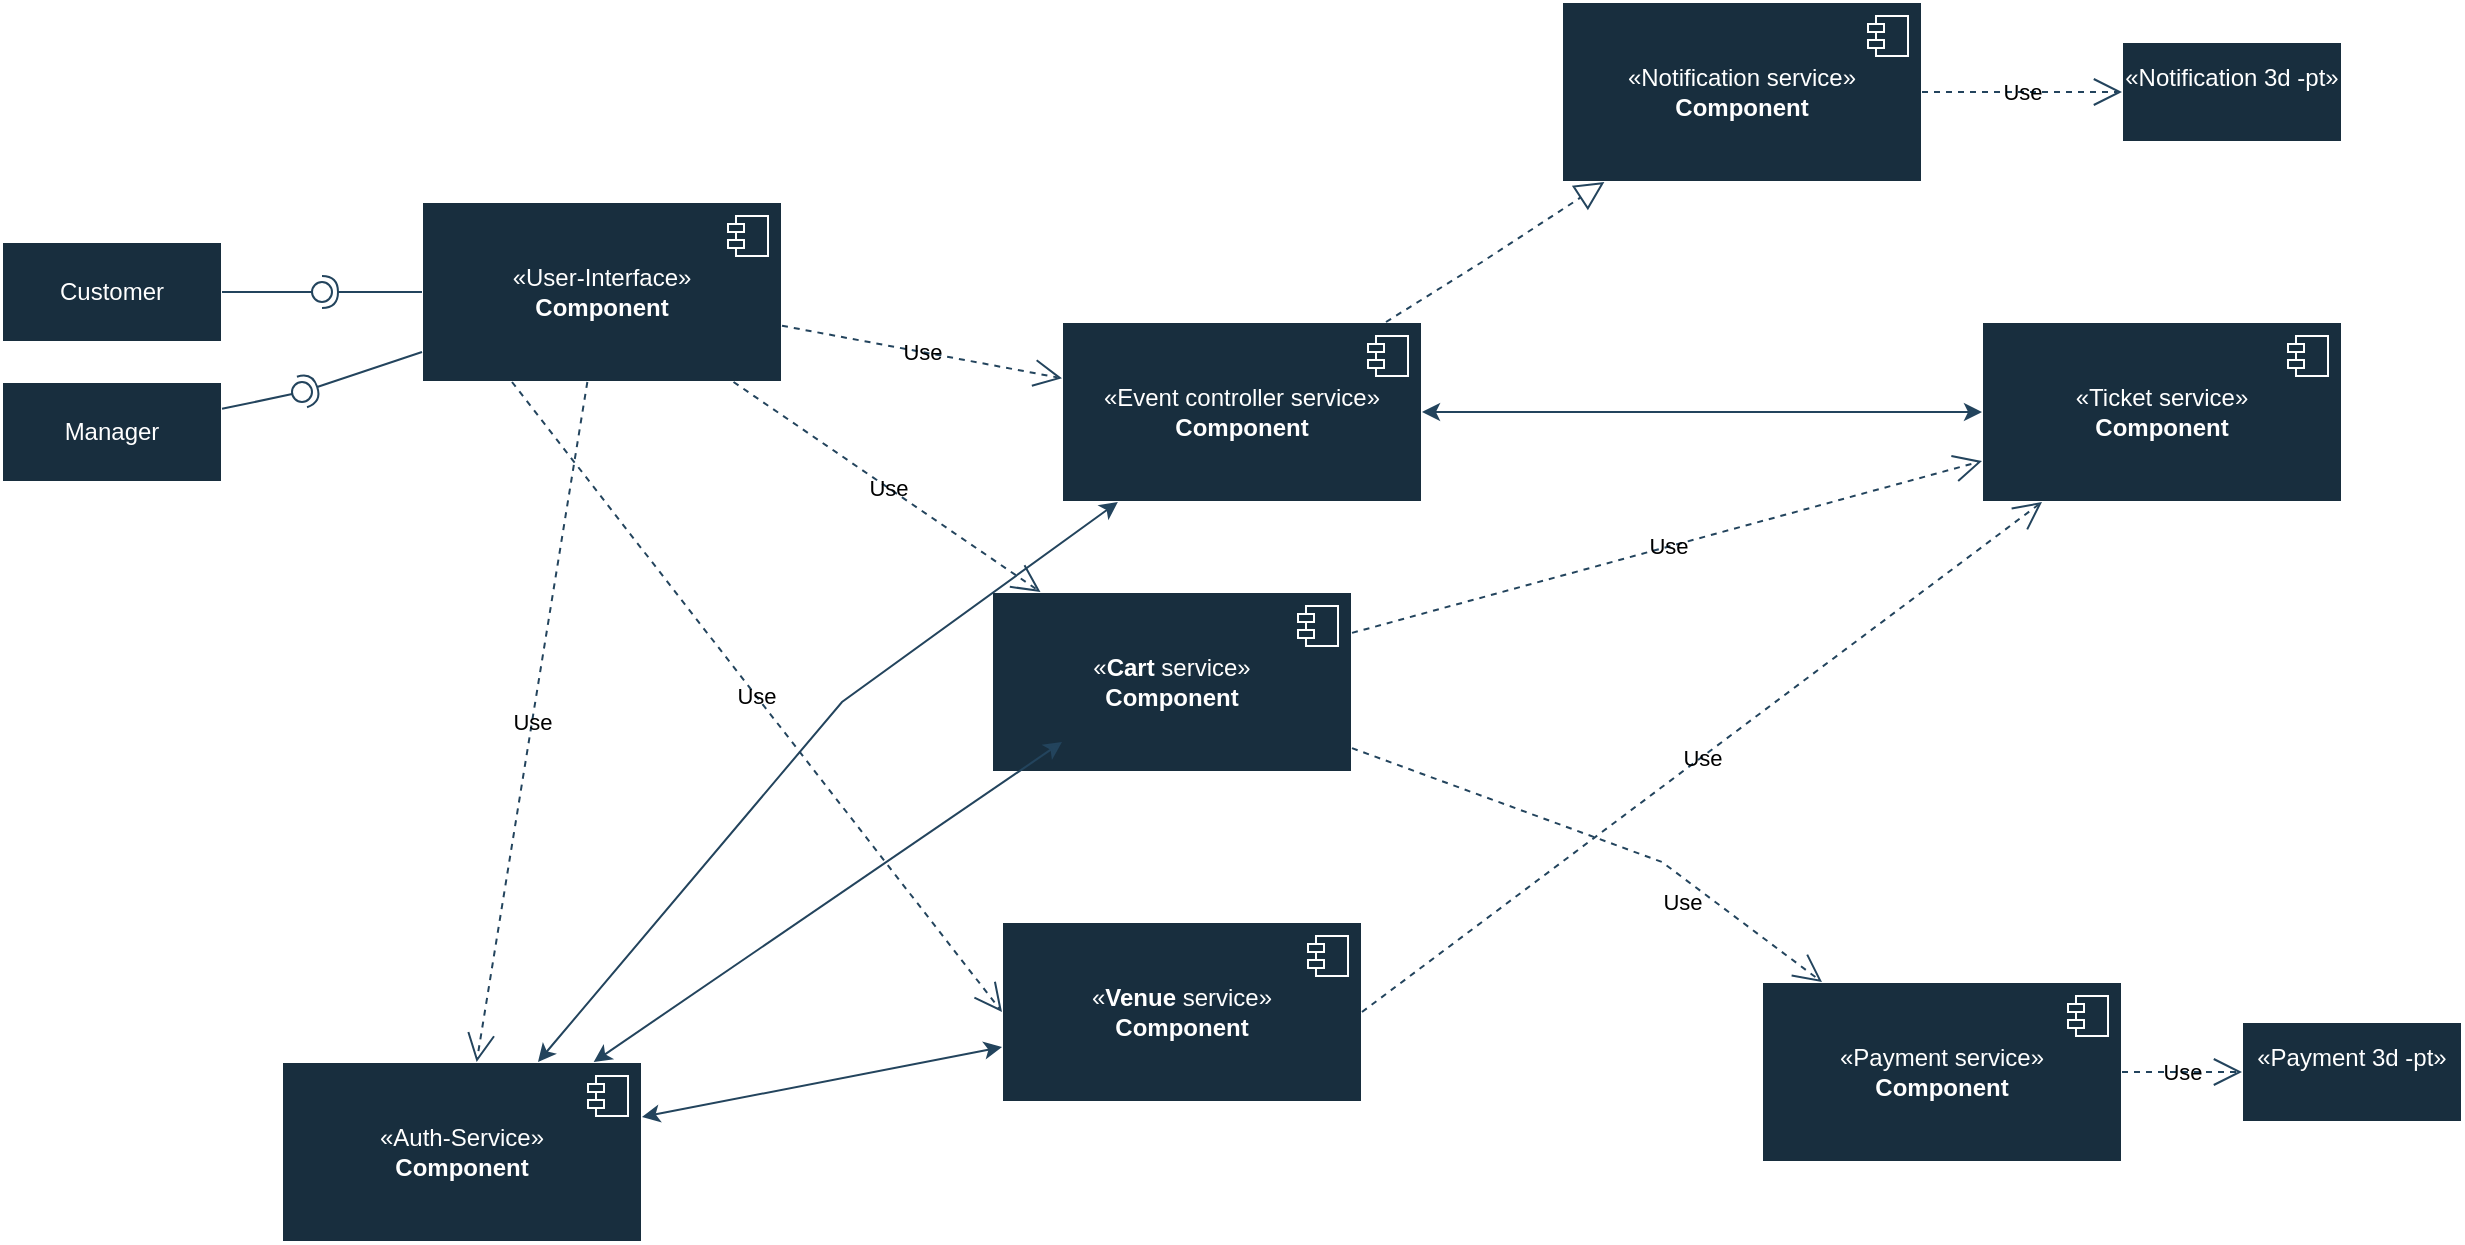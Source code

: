 <mxfile version="26.2.8">
  <diagram name="Page-1" id="5f0bae14-7c28-e335-631c-24af17079c00">
    <mxGraphModel dx="2177" dy="1161" grid="1" gridSize="10" guides="1" tooltips="1" connect="1" arrows="1" fold="1" page="1" pageScale="1" pageWidth="1100" pageHeight="850" background="none" math="0" shadow="0">
      <root>
        <mxCell id="0" />
        <mxCell id="1" parent="0" />
        <mxCell id="FY6FVotYPZoSdEqQePK5-1" value="«User-Interface»&lt;br&gt;&lt;b&gt;Component&lt;/b&gt;" style="html=1;dropTarget=0;whiteSpace=wrap;labelBackgroundColor=none;fillColor=#182E3E;strokeColor=#FFFFFF;fontColor=#FFFFFF;" vertex="1" parent="1">
          <mxGeometry x="260" y="140" width="180" height="90" as="geometry" />
        </mxCell>
        <mxCell id="FY6FVotYPZoSdEqQePK5-2" value="" style="shape=module;jettyWidth=8;jettyHeight=4;labelBackgroundColor=none;fillColor=#182E3E;strokeColor=#FFFFFF;fontColor=#FFFFFF;" vertex="1" parent="FY6FVotYPZoSdEqQePK5-1">
          <mxGeometry x="1" width="20" height="20" relative="1" as="geometry">
            <mxPoint x="-27" y="7" as="offset" />
          </mxGeometry>
        </mxCell>
        <mxCell id="FY6FVotYPZoSdEqQePK5-5" value="«Event controller service»&lt;br&gt;&lt;b&gt;Component&lt;/b&gt;" style="html=1;dropTarget=0;whiteSpace=wrap;labelBackgroundColor=none;fillColor=#182E3E;strokeColor=#FFFFFF;fontColor=#FFFFFF;" vertex="1" parent="1">
          <mxGeometry x="580" y="200" width="180" height="90" as="geometry" />
        </mxCell>
        <mxCell id="FY6FVotYPZoSdEqQePK5-6" value="" style="shape=module;jettyWidth=8;jettyHeight=4;labelBackgroundColor=none;fillColor=#182E3E;strokeColor=#FFFFFF;fontColor=#FFFFFF;" vertex="1" parent="FY6FVotYPZoSdEqQePK5-5">
          <mxGeometry x="1" width="20" height="20" relative="1" as="geometry">
            <mxPoint x="-27" y="7" as="offset" />
          </mxGeometry>
        </mxCell>
        <mxCell id="FY6FVotYPZoSdEqQePK5-8" value="Customer" style="html=1;whiteSpace=wrap;labelBackgroundColor=none;fillColor=#182E3E;strokeColor=#FFFFFF;fontColor=#FFFFFF;" vertex="1" parent="1">
          <mxGeometry x="50" y="160" width="110" height="50" as="geometry" />
        </mxCell>
        <mxCell id="FY6FVotYPZoSdEqQePK5-20" value="«Notification&amp;nbsp;3d -pt»&lt;div&gt;&lt;br&gt;&lt;/div&gt;" style="html=1;whiteSpace=wrap;labelBackgroundColor=none;fillColor=#182E3E;strokeColor=#FFFFFF;fontColor=#FFFFFF;" vertex="1" parent="1">
          <mxGeometry x="1110" y="60" width="110" height="50" as="geometry" />
        </mxCell>
        <mxCell id="FY6FVotYPZoSdEqQePK5-21" value="«&lt;strong data-sourcepos=&quot;5:1-5:9&quot;&gt;Venue&lt;/strong&gt;&amp;nbsp;service»&lt;br&gt;&lt;b&gt;Component&lt;/b&gt;" style="html=1;dropTarget=0;whiteSpace=wrap;labelBackgroundColor=none;fillColor=#182E3E;strokeColor=#FFFFFF;fontColor=#FFFFFF;" vertex="1" parent="1">
          <mxGeometry x="550" y="500" width="180" height="90" as="geometry" />
        </mxCell>
        <mxCell id="FY6FVotYPZoSdEqQePK5-22" value="" style="shape=module;jettyWidth=8;jettyHeight=4;labelBackgroundColor=none;fillColor=#182E3E;strokeColor=#FFFFFF;fontColor=#FFFFFF;" vertex="1" parent="FY6FVotYPZoSdEqQePK5-21">
          <mxGeometry x="1" width="20" height="20" relative="1" as="geometry">
            <mxPoint x="-27" y="7" as="offset" />
          </mxGeometry>
        </mxCell>
        <mxCell id="FY6FVotYPZoSdEqQePK5-31" value="«&lt;b&gt;Cart&amp;nbsp;&lt;/b&gt;service»&lt;br&gt;&lt;b&gt;Component&lt;/b&gt;" style="html=1;dropTarget=0;whiteSpace=wrap;labelBackgroundColor=none;fillColor=#182E3E;strokeColor=#FFFFFF;fontColor=#FFFFFF;" vertex="1" parent="1">
          <mxGeometry x="545" y="335" width="180" height="90" as="geometry" />
        </mxCell>
        <mxCell id="FY6FVotYPZoSdEqQePK5-32" value="" style="shape=module;jettyWidth=8;jettyHeight=4;labelBackgroundColor=none;fillColor=#182E3E;strokeColor=#FFFFFF;fontColor=#FFFFFF;" vertex="1" parent="FY6FVotYPZoSdEqQePK5-31">
          <mxGeometry x="1" width="20" height="20" relative="1" as="geometry">
            <mxPoint x="-27" y="7" as="offset" />
          </mxGeometry>
        </mxCell>
        <mxCell id="FY6FVotYPZoSdEqQePK5-17" value="«Payment 3d -pt»&lt;div&gt;&lt;br/&gt;&lt;/div&gt;" style="html=1;whiteSpace=wrap;labelBackgroundColor=none;fillColor=#182E3E;strokeColor=#FFFFFF;fontColor=#FFFFFF;" vertex="1" parent="1">
          <mxGeometry x="1170" y="550" width="110" height="50" as="geometry" />
        </mxCell>
        <mxCell id="FY6FVotYPZoSdEqQePK5-10" value="«Payment service»&lt;br&gt;&lt;b&gt;Component&lt;/b&gt;" style="html=1;dropTarget=0;whiteSpace=wrap;labelBackgroundColor=none;fillColor=#182E3E;strokeColor=#FFFFFF;fontColor=#FFFFFF;" vertex="1" parent="1">
          <mxGeometry x="930" y="530" width="180" height="90" as="geometry" />
        </mxCell>
        <mxCell id="FY6FVotYPZoSdEqQePK5-11" value="" style="shape=module;jettyWidth=8;jettyHeight=4;labelBackgroundColor=none;fillColor=#182E3E;strokeColor=#FFFFFF;fontColor=#FFFFFF;" vertex="1" parent="FY6FVotYPZoSdEqQePK5-10">
          <mxGeometry x="1" width="20" height="20" relative="1" as="geometry">
            <mxPoint x="-27" y="7" as="offset" />
          </mxGeometry>
        </mxCell>
        <mxCell id="FY6FVotYPZoSdEqQePK5-36" value="" style="rounded=0;orthogonalLoop=1;jettySize=auto;html=1;endArrow=halfCircle;endFill=0;endSize=6;strokeWidth=1;sketch=0;labelBackgroundColor=none;strokeColor=#23445D;fontColor=default;" edge="1" target="FY6FVotYPZoSdEqQePK5-38" parent="1" source="FY6FVotYPZoSdEqQePK5-1">
          <mxGeometry relative="1" as="geometry">
            <mxPoint x="230" y="195" as="sourcePoint" />
          </mxGeometry>
        </mxCell>
        <mxCell id="FY6FVotYPZoSdEqQePK5-37" value="" style="rounded=0;orthogonalLoop=1;jettySize=auto;html=1;endArrow=oval;endFill=0;sketch=0;sourcePerimeterSpacing=0;targetPerimeterSpacing=0;endSize=10;labelBackgroundColor=none;strokeColor=#23445D;fontColor=default;" edge="1" target="FY6FVotYPZoSdEqQePK5-38" parent="1" source="FY6FVotYPZoSdEqQePK5-8">
          <mxGeometry relative="1" as="geometry">
            <mxPoint x="190" y="195" as="sourcePoint" />
          </mxGeometry>
        </mxCell>
        <mxCell id="FY6FVotYPZoSdEqQePK5-38" value="" style="ellipse;whiteSpace=wrap;html=1;align=center;aspect=fixed;fillColor=none;strokeColor=none;resizable=0;perimeter=centerPerimeter;rotatable=0;allowArrows=0;points=[];outlineConnect=1;labelBackgroundColor=none;fontColor=#FFFFFF;" vertex="1" parent="1">
          <mxGeometry x="205" y="180" width="10" height="10" as="geometry" />
        </mxCell>
        <mxCell id="FY6FVotYPZoSdEqQePK5-39" value="Manager" style="html=1;whiteSpace=wrap;labelBackgroundColor=none;fillColor=#182E3E;strokeColor=#FFFFFF;fontColor=#FFFFFF;" vertex="1" parent="1">
          <mxGeometry x="50" y="230" width="110" height="50" as="geometry" />
        </mxCell>
        <mxCell id="FY6FVotYPZoSdEqQePK5-43" value="" style="rounded=0;orthogonalLoop=1;jettySize=auto;html=1;endArrow=halfCircle;endFill=0;endSize=6;strokeWidth=1;sketch=0;labelBackgroundColor=none;strokeColor=#23445D;fontColor=default;" edge="1" target="FY6FVotYPZoSdEqQePK5-45" parent="1" source="FY6FVotYPZoSdEqQePK5-1">
          <mxGeometry relative="1" as="geometry">
            <mxPoint x="240" y="255" as="sourcePoint" />
          </mxGeometry>
        </mxCell>
        <mxCell id="FY6FVotYPZoSdEqQePK5-44" value="" style="rounded=0;orthogonalLoop=1;jettySize=auto;html=1;endArrow=oval;endFill=0;sketch=0;sourcePerimeterSpacing=0;targetPerimeterSpacing=0;endSize=10;labelBackgroundColor=none;strokeColor=#23445D;fontColor=default;" edge="1" target="FY6FVotYPZoSdEqQePK5-45" parent="1" source="FY6FVotYPZoSdEqQePK5-39">
          <mxGeometry relative="1" as="geometry">
            <mxPoint x="200" y="255" as="sourcePoint" />
          </mxGeometry>
        </mxCell>
        <mxCell id="FY6FVotYPZoSdEqQePK5-45" value="" style="ellipse;whiteSpace=wrap;html=1;align=center;aspect=fixed;fillColor=none;strokeColor=none;resizable=0;perimeter=centerPerimeter;rotatable=0;allowArrows=0;points=[];outlineConnect=1;labelBackgroundColor=none;fontColor=#FFFFFF;" vertex="1" parent="1">
          <mxGeometry x="195" y="230" width="10" height="10" as="geometry" />
        </mxCell>
        <mxCell id="FY6FVotYPZoSdEqQePK5-3" value="«Auth-Service»&lt;br&gt;&lt;b&gt;Component&lt;/b&gt;" style="html=1;dropTarget=0;whiteSpace=wrap;labelBackgroundColor=none;fillColor=#182E3E;strokeColor=#FFFFFF;fontColor=#FFFFFF;" vertex="1" parent="1">
          <mxGeometry x="190" y="570" width="180" height="90" as="geometry" />
        </mxCell>
        <mxCell id="FY6FVotYPZoSdEqQePK5-4" value="" style="shape=module;jettyWidth=8;jettyHeight=4;labelBackgroundColor=none;fillColor=#182E3E;strokeColor=#FFFFFF;fontColor=#FFFFFF;" vertex="1" parent="FY6FVotYPZoSdEqQePK5-3">
          <mxGeometry x="1" width="20" height="20" relative="1" as="geometry">
            <mxPoint x="-27" y="7" as="offset" />
          </mxGeometry>
        </mxCell>
        <mxCell id="FY6FVotYPZoSdEqQePK5-49" value="" style="endArrow=classic;startArrow=classic;html=1;rounded=0;labelBackgroundColor=none;strokeColor=#23445D;fontColor=default;" edge="1" parent="1" source="FY6FVotYPZoSdEqQePK5-3" target="FY6FVotYPZoSdEqQePK5-5">
          <mxGeometry width="50" height="50" relative="1" as="geometry">
            <mxPoint x="630" y="460" as="sourcePoint" />
            <mxPoint x="630" y="320" as="targetPoint" />
            <Array as="points">
              <mxPoint x="470" y="390" />
            </Array>
          </mxGeometry>
        </mxCell>
        <mxCell id="FY6FVotYPZoSdEqQePK5-50" value="Use" style="endArrow=open;endSize=12;dashed=1;html=1;rounded=0;labelBackgroundColor=none;strokeColor=#23445D;fontColor=default;" edge="1" parent="1" source="FY6FVotYPZoSdEqQePK5-1" target="FY6FVotYPZoSdEqQePK5-3">
          <mxGeometry width="160" relative="1" as="geometry">
            <mxPoint x="290" y="390" as="sourcePoint" />
            <mxPoint x="450" y="390" as="targetPoint" />
          </mxGeometry>
        </mxCell>
        <mxCell id="FY6FVotYPZoSdEqQePK5-51" value="Use" style="endArrow=open;endSize=12;dashed=1;html=1;rounded=0;labelBackgroundColor=none;strokeColor=#23445D;fontColor=default;" edge="1" parent="1" source="FY6FVotYPZoSdEqQePK5-1" target="FY6FVotYPZoSdEqQePK5-5">
          <mxGeometry width="160" relative="1" as="geometry">
            <mxPoint x="450" y="160" as="sourcePoint" />
            <mxPoint x="555" y="120" as="targetPoint" />
          </mxGeometry>
        </mxCell>
        <mxCell id="FY6FVotYPZoSdEqQePK5-52" value="«Ticket service»&lt;br&gt;&lt;b&gt;Component&lt;/b&gt;" style="html=1;dropTarget=0;whiteSpace=wrap;labelBackgroundColor=none;fillColor=#182E3E;strokeColor=#FFFFFF;fontColor=#FFFFFF;" vertex="1" parent="1">
          <mxGeometry x="1040" y="200" width="180" height="90" as="geometry" />
        </mxCell>
        <mxCell id="FY6FVotYPZoSdEqQePK5-53" value="" style="shape=module;jettyWidth=8;jettyHeight=4;labelBackgroundColor=none;fillColor=#182E3E;strokeColor=#FFFFFF;fontColor=#FFFFFF;" vertex="1" parent="FY6FVotYPZoSdEqQePK5-52">
          <mxGeometry x="1" width="20" height="20" relative="1" as="geometry">
            <mxPoint x="-27" y="7" as="offset" />
          </mxGeometry>
        </mxCell>
        <mxCell id="FY6FVotYPZoSdEqQePK5-54" value="" style="endArrow=classic;startArrow=classic;html=1;rounded=0;labelBackgroundColor=none;strokeColor=#23445D;fontColor=default;" edge="1" parent="1" source="FY6FVotYPZoSdEqQePK5-5" target="FY6FVotYPZoSdEqQePK5-52">
          <mxGeometry width="50" height="50" relative="1" as="geometry">
            <mxPoint x="870" y="350" as="sourcePoint" />
            <mxPoint x="870" y="430" as="targetPoint" />
          </mxGeometry>
        </mxCell>
        <mxCell id="FY6FVotYPZoSdEqQePK5-55" value="Use" style="endArrow=open;endSize=12;dashed=1;html=1;rounded=0;labelBackgroundColor=none;strokeColor=#23445D;fontColor=default;" edge="1" parent="1" source="FY6FVotYPZoSdEqQePK5-1" target="FY6FVotYPZoSdEqQePK5-31">
          <mxGeometry width="160" relative="1" as="geometry">
            <mxPoint x="420" y="390" as="sourcePoint" />
            <mxPoint x="525" y="412" as="targetPoint" />
          </mxGeometry>
        </mxCell>
        <mxCell id="FY6FVotYPZoSdEqQePK5-57" value="Use" style="endArrow=open;endSize=12;dashed=1;html=1;rounded=0;labelBackgroundColor=none;strokeColor=#23445D;fontColor=default;" edge="1" parent="1" source="FY6FVotYPZoSdEqQePK5-31" target="FY6FVotYPZoSdEqQePK5-52">
          <mxGeometry width="160" relative="1" as="geometry">
            <mxPoint x="1030" y="450" as="sourcePoint" />
            <mxPoint x="1212" y="600" as="targetPoint" />
          </mxGeometry>
        </mxCell>
        <mxCell id="FY6FVotYPZoSdEqQePK5-58" value="«Notification service»&lt;br&gt;&lt;b&gt;Component&lt;/b&gt;" style="html=1;dropTarget=0;whiteSpace=wrap;labelBackgroundColor=none;fillColor=#182E3E;strokeColor=#FFFFFF;fontColor=#FFFFFF;" vertex="1" parent="1">
          <mxGeometry x="830" y="40" width="180" height="90" as="geometry" />
        </mxCell>
        <mxCell id="FY6FVotYPZoSdEqQePK5-59" value="" style="shape=module;jettyWidth=8;jettyHeight=4;labelBackgroundColor=none;fillColor=#182E3E;strokeColor=#FFFFFF;fontColor=#FFFFFF;" vertex="1" parent="FY6FVotYPZoSdEqQePK5-58">
          <mxGeometry x="1" width="20" height="20" relative="1" as="geometry">
            <mxPoint x="-27" y="7" as="offset" />
          </mxGeometry>
        </mxCell>
        <mxCell id="FY6FVotYPZoSdEqQePK5-61" value="" style="endArrow=block;dashed=1;endFill=0;endSize=12;html=1;rounded=0;labelBackgroundColor=none;strokeColor=#23445D;fontColor=default;" edge="1" parent="1" source="FY6FVotYPZoSdEqQePK5-5" target="FY6FVotYPZoSdEqQePK5-58">
          <mxGeometry width="160" relative="1" as="geometry">
            <mxPoint x="900" y="450" as="sourcePoint" />
            <mxPoint x="910" y="180" as="targetPoint" />
            <Array as="points">
              <mxPoint x="790" y="170" />
            </Array>
          </mxGeometry>
        </mxCell>
        <mxCell id="FY6FVotYPZoSdEqQePK5-62" value="Use" style="endArrow=open;endSize=12;dashed=1;html=1;rounded=0;labelBackgroundColor=none;strokeColor=#23445D;fontColor=default;" edge="1" parent="1" source="FY6FVotYPZoSdEqQePK5-58" target="FY6FVotYPZoSdEqQePK5-20">
          <mxGeometry width="160" relative="1" as="geometry">
            <mxPoint x="1120" y="200" as="sourcePoint" />
            <mxPoint x="1255" y="110" as="targetPoint" />
          </mxGeometry>
        </mxCell>
        <mxCell id="FY6FVotYPZoSdEqQePK5-63" value="Use" style="endArrow=open;endSize=12;dashed=1;html=1;rounded=0;exitX=1;exitY=0.5;exitDx=0;exitDy=0;labelBackgroundColor=none;strokeColor=#23445D;fontColor=default;" edge="1" parent="1" source="FY6FVotYPZoSdEqQePK5-21" target="FY6FVotYPZoSdEqQePK5-52">
          <mxGeometry width="160" relative="1" as="geometry">
            <mxPoint x="749.999" y="510.0" as="sourcePoint" />
            <mxPoint x="945.16" y="400" as="targetPoint" />
          </mxGeometry>
        </mxCell>
        <mxCell id="FY6FVotYPZoSdEqQePK5-64" value="Use" style="endArrow=open;endSize=12;dashed=1;html=1;rounded=0;exitX=0.25;exitY=1;exitDx=0;exitDy=0;entryX=0;entryY=0.5;entryDx=0;entryDy=0;labelBackgroundColor=none;strokeColor=#23445D;fontColor=default;" edge="1" parent="1" source="FY6FVotYPZoSdEqQePK5-1" target="FY6FVotYPZoSdEqQePK5-21">
          <mxGeometry width="160" relative="1" as="geometry">
            <mxPoint x="290" y="530" as="sourcePoint" />
            <mxPoint x="443" y="275" as="targetPoint" />
          </mxGeometry>
        </mxCell>
        <mxCell id="FY6FVotYPZoSdEqQePK5-65" value="Use" style="endArrow=open;endSize=12;dashed=1;html=1;rounded=0;labelBackgroundColor=none;strokeColor=#23445D;fontColor=default;" edge="1" parent="1" source="FY6FVotYPZoSdEqQePK5-31" target="FY6FVotYPZoSdEqQePK5-10">
          <mxGeometry x="0.397" y="-10" width="160" relative="1" as="geometry">
            <mxPoint x="1095" y="590" as="sourcePoint" />
            <mxPoint x="1190" y="543" as="targetPoint" />
            <Array as="points">
              <mxPoint x="880" y="470" />
            </Array>
            <mxPoint as="offset" />
          </mxGeometry>
        </mxCell>
        <mxCell id="FY6FVotYPZoSdEqQePK5-66" value="Use" style="endArrow=open;endSize=12;dashed=1;html=1;rounded=0;exitX=1;exitY=0.5;exitDx=0;exitDy=0;labelBackgroundColor=none;strokeColor=#23445D;fontColor=default;" edge="1" parent="1" source="FY6FVotYPZoSdEqQePK5-10" target="FY6FVotYPZoSdEqQePK5-17">
          <mxGeometry width="160" relative="1" as="geometry">
            <mxPoint x="1020" y="95" as="sourcePoint" />
            <mxPoint x="1090" y="95" as="targetPoint" />
          </mxGeometry>
        </mxCell>
        <mxCell id="FY6FVotYPZoSdEqQePK5-68" value="" style="endArrow=classic;startArrow=classic;html=1;rounded=0;labelBackgroundColor=none;strokeColor=#23445D;fontColor=default;" edge="1" parent="1" source="FY6FVotYPZoSdEqQePK5-3">
          <mxGeometry width="50" height="50" relative="1" as="geometry">
            <mxPoint x="402" y="610" as="sourcePoint" />
            <mxPoint x="580" y="410" as="targetPoint" />
          </mxGeometry>
        </mxCell>
        <mxCell id="FY6FVotYPZoSdEqQePK5-69" value="" style="endArrow=classic;startArrow=classic;html=1;rounded=0;labelBackgroundColor=none;strokeColor=#23445D;fontColor=default;" edge="1" parent="1" source="FY6FVotYPZoSdEqQePK5-3" target="FY6FVotYPZoSdEqQePK5-21">
          <mxGeometry width="50" height="50" relative="1" as="geometry">
            <mxPoint x="390" y="585" as="sourcePoint" />
            <mxPoint x="624" y="425" as="targetPoint" />
          </mxGeometry>
        </mxCell>
      </root>
    </mxGraphModel>
  </diagram>
</mxfile>
